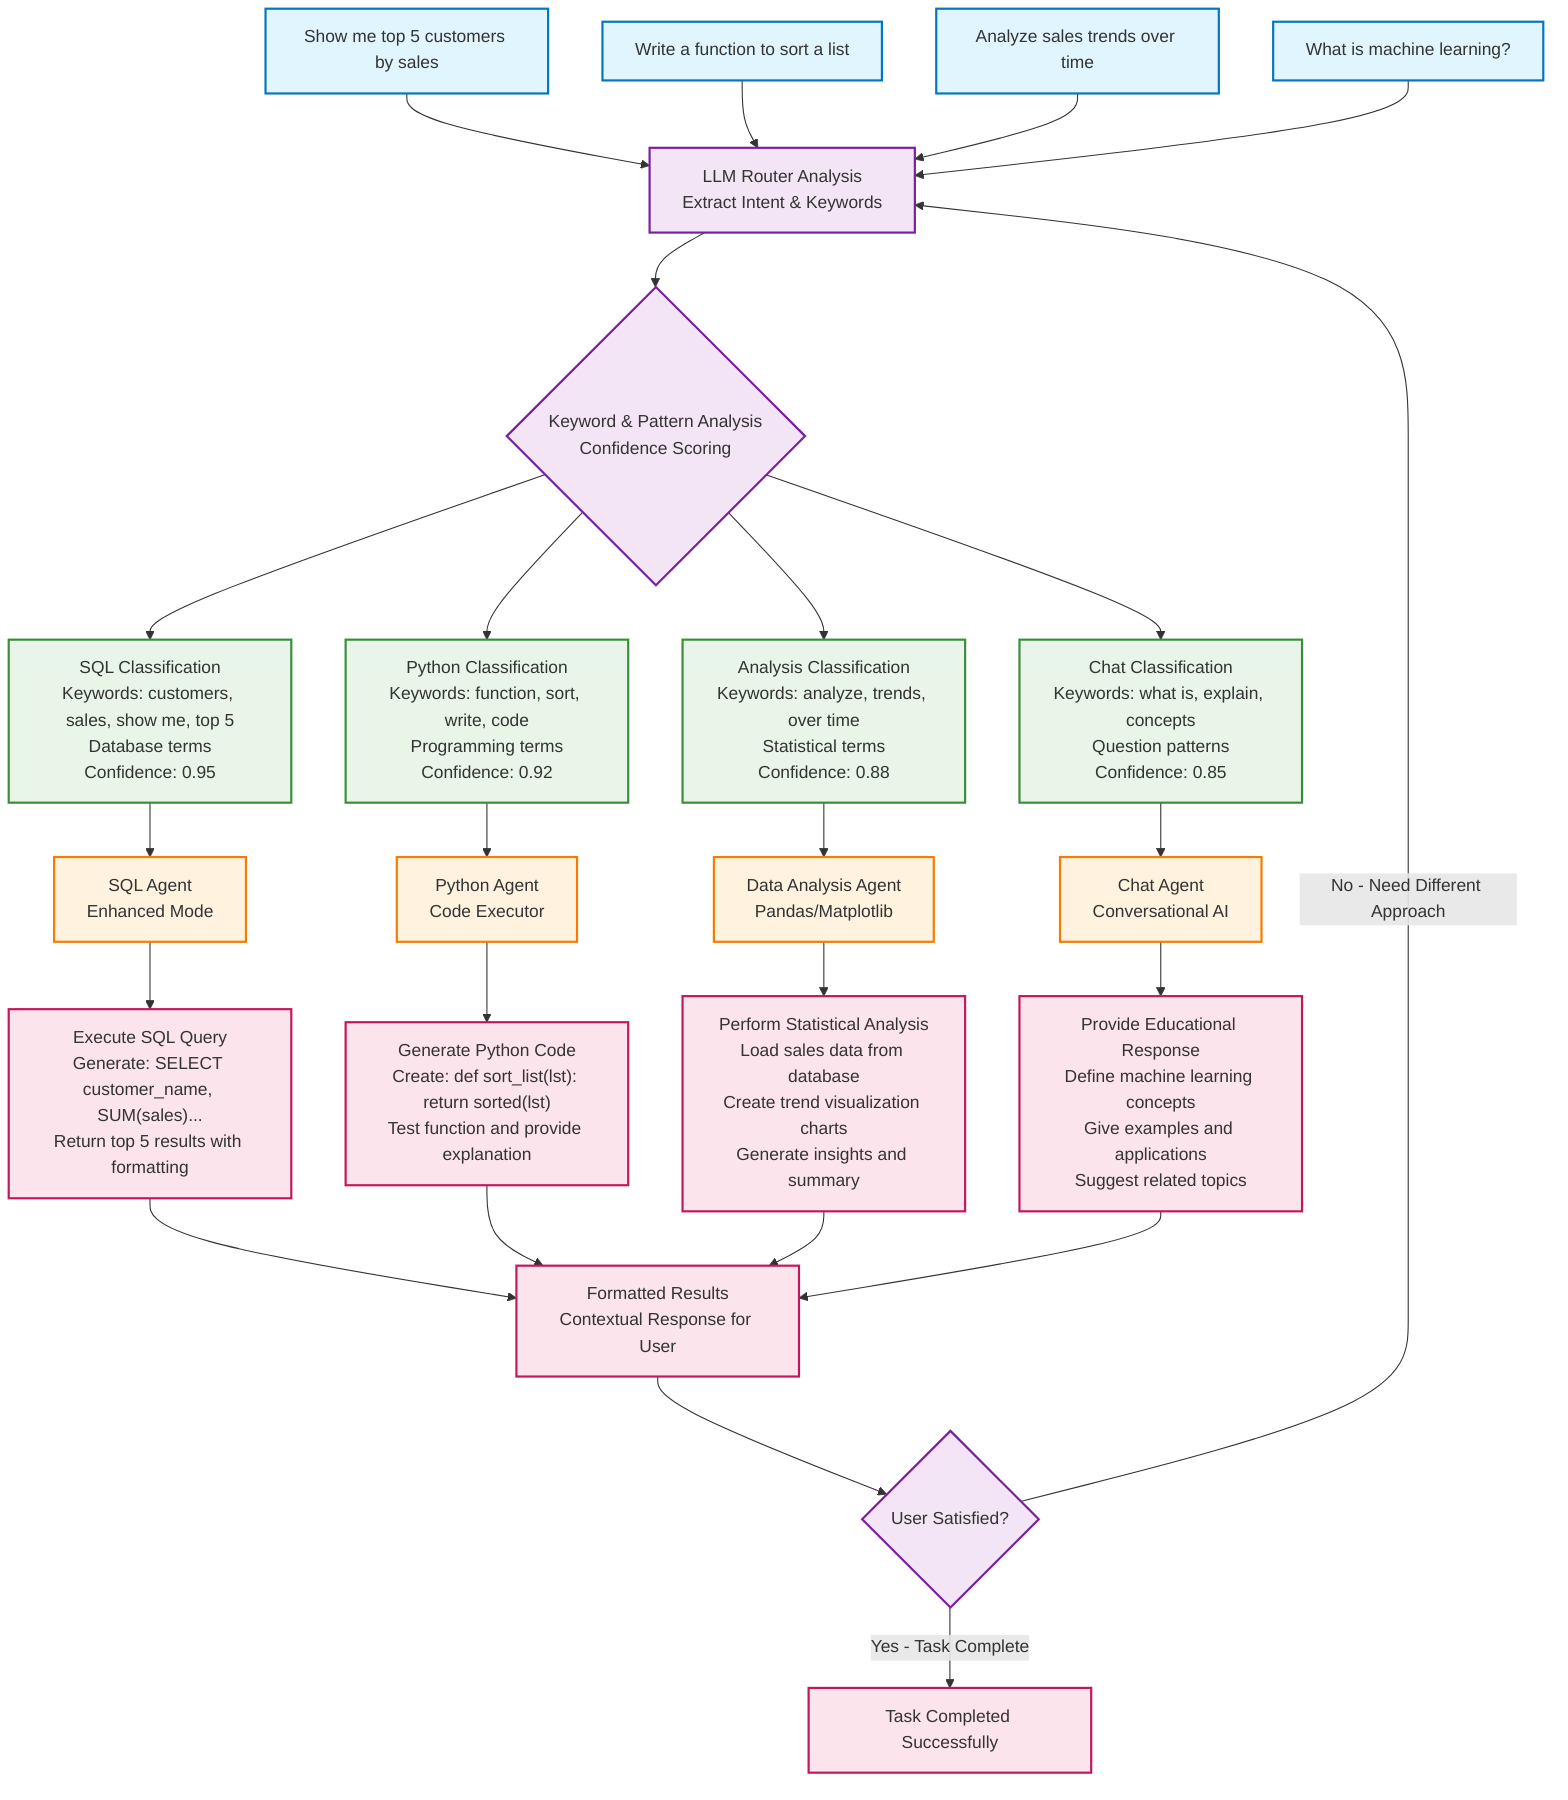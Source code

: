 flowchart TD
    %% Input Examples
    UserQ1["Show me top 5 customers by sales"]
    UserQ2["Write a function to sort a list"]  
    UserQ3["Analyze sales trends over time"]
    UserQ4["What is machine learning?"]
    
    %% All inputs go to router
    UserQ1 --> Router
    UserQ2 --> Router
    UserQ3 --> Router
    UserQ4 --> Router
    
    %% LLM Router Analysis
    Router["LLM Router Analysis<br/>Extract Intent & Keywords"]
    Router --> Keywords{"Keyword & Pattern Analysis<br/>Confidence Scoring"}
    
    %% Classifications
    Keywords --> Class1["SQL Classification<br/>Keywords: customers, sales, show me, top 5<br/>Database terms<br/>Confidence: 0.95"]
    
    Keywords --> Class2["Python Classification<br/>Keywords: function, sort, write, code<br/>Programming terms<br/>Confidence: 0.92"]
    
    Keywords --> Class3["Analysis Classification<br/>Keywords: analyze, trends, over time<br/>Statistical terms<br/>Confidence: 0.88"]
    
    Keywords --> Class4["Chat Classification<br/>Keywords: what is, explain, concepts<br/>Question patterns<br/>Confidence: 0.85"]
    
    %% Agent Routing
    Class1 --> SQL["SQL Agent<br/>Enhanced Mode"]
    Class2 --> Python["Python Agent<br/>Code Executor"]
    Class3 --> Analysis["Data Analysis Agent<br/>Pandas/Matplotlib"]
    Class4 --> Chat["Chat Agent<br/>Conversational AI"]
    
    %% Execution Flow
    SQL --> Exec1["Execute SQL Query<br/>Generate: SELECT customer_name, SUM(sales)...<br/>Return top 5 results with formatting"]
    
    Python --> Exec2["Generate Python Code<br/>Create: def sort_list(lst): return sorted(lst)<br/>Test function and provide explanation"]
    
    Analysis --> Exec3["Perform Statistical Analysis<br/>Load sales data from database<br/>Create trend visualization charts<br/>Generate insights and summary"]
    
    Chat --> Exec4["Provide Educational Response<br/>Define machine learning concepts<br/>Give examples and applications<br/>Suggest related topics"]
    
    %% Results
    Exec1 --> Result["Formatted Results<br/>Contextual Response for User"]
    Exec2 --> Result
    Exec3 --> Result
    Exec4 --> Result
    
    %% Feedback Loop
    Result --> Feedback{"User Satisfied?"}
    Feedback -->|No - Need Different Approach| Router
    Feedback -->|Yes - Task Complete| Success["Task Completed Successfully"]
    
    %% Styling
    classDef inputStyle fill:#e1f5fe,stroke:#0277bd,stroke-width:2px
    classDef routerStyle fill:#f3e5f5,stroke:#7b1fa2,stroke-width:2px
    classDef classStyle fill:#e8f5e8,stroke:#388e3c,stroke-width:2px
    classDef agentStyle fill:#fff3e0,stroke:#f57c00,stroke-width:2px
    classDef execStyle fill:#fce4ec,stroke:#c2185b,stroke-width:2px
    
    class UserQ1,UserQ2,UserQ3,UserQ4 inputStyle
    class Router,Keywords,Feedback routerStyle
    class Class1,Class2,Class3,Class4 classStyle
    class SQL,Python,Analysis,Chat agentStyle
    class Exec1,Exec2,Exec3,Exec4,Result,Success execStyle